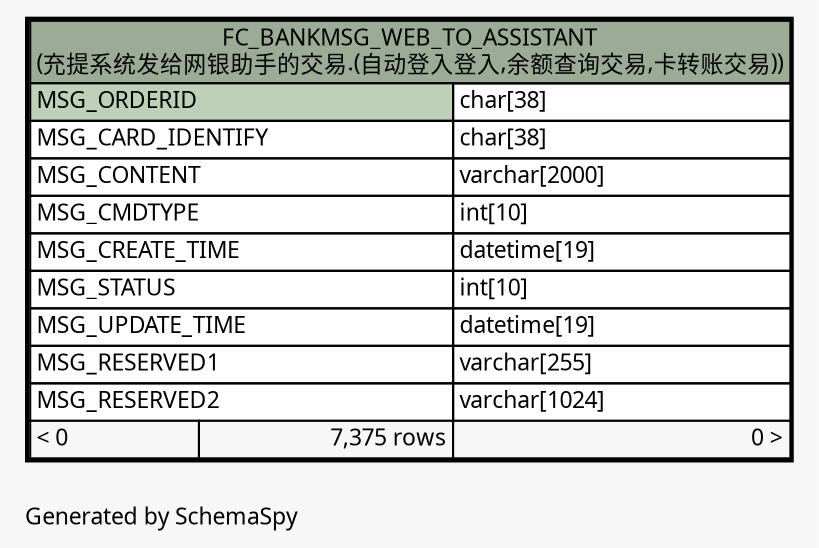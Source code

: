 // dot 2.26.0 on Linux 2.6.32-504.8.1.el6.x86_64
// SchemaSpy rev Unknown
digraph "oneDegreeRelationshipsDiagram" {
  graph [
    rankdir="RL"
    bgcolor="#f7f7f7"
    label="\nGenerated by SchemaSpy"
    labeljust="l"
    nodesep="0.18"
    ranksep="0.46"
    fontname="Microsoft YaHei"
    fontsize="11"
  ];
  node [
    fontname="Microsoft YaHei"
    fontsize="11"
    shape="plaintext"
  ];
  edge [
    arrowsize="0.8"
  ];
  "FC_BANKMSG_WEB_TO_ASSISTANT" [
    label=<
    <TABLE BORDER="2" CELLBORDER="1" CELLSPACING="0" BGCOLOR="#ffffff">
      <TR><TD COLSPAN="3" BGCOLOR="#9bab96" ALIGN="CENTER">FC_BANKMSG_WEB_TO_ASSISTANT<br/>(充提系统发给网银助手的交易.(自动登入登入,余额查询交易,卡转账交易))</TD></TR>
      <TR><TD PORT="MSG_ORDERID" COLSPAN="2" BGCOLOR="#bed1b8" ALIGN="LEFT">MSG_ORDERID</TD><TD PORT="MSG_ORDERID.type" ALIGN="LEFT">char[38]</TD></TR>
      <TR><TD PORT="MSG_CARD_IDENTIFY" COLSPAN="2" ALIGN="LEFT">MSG_CARD_IDENTIFY</TD><TD PORT="MSG_CARD_IDENTIFY.type" ALIGN="LEFT">char[38]</TD></TR>
      <TR><TD PORT="MSG_CONTENT" COLSPAN="2" ALIGN="LEFT">MSG_CONTENT</TD><TD PORT="MSG_CONTENT.type" ALIGN="LEFT">varchar[2000]</TD></TR>
      <TR><TD PORT="MSG_CMDTYPE" COLSPAN="2" ALIGN="LEFT">MSG_CMDTYPE</TD><TD PORT="MSG_CMDTYPE.type" ALIGN="LEFT">int[10]</TD></TR>
      <TR><TD PORT="MSG_CREATE_TIME" COLSPAN="2" ALIGN="LEFT">MSG_CREATE_TIME</TD><TD PORT="MSG_CREATE_TIME.type" ALIGN="LEFT">datetime[19]</TD></TR>
      <TR><TD PORT="MSG_STATUS" COLSPAN="2" ALIGN="LEFT">MSG_STATUS</TD><TD PORT="MSG_STATUS.type" ALIGN="LEFT">int[10]</TD></TR>
      <TR><TD PORT="MSG_UPDATE_TIME" COLSPAN="2" ALIGN="LEFT">MSG_UPDATE_TIME</TD><TD PORT="MSG_UPDATE_TIME.type" ALIGN="LEFT">datetime[19]</TD></TR>
      <TR><TD PORT="MSG_RESERVED1" COLSPAN="2" ALIGN="LEFT">MSG_RESERVED1</TD><TD PORT="MSG_RESERVED1.type" ALIGN="LEFT">varchar[255]</TD></TR>
      <TR><TD PORT="MSG_RESERVED2" COLSPAN="2" ALIGN="LEFT">MSG_RESERVED2</TD><TD PORT="MSG_RESERVED2.type" ALIGN="LEFT">varchar[1024]</TD></TR>
      <TR><TD ALIGN="LEFT" BGCOLOR="#f7f7f7">&lt; 0</TD><TD ALIGN="RIGHT" BGCOLOR="#f7f7f7">7,375 rows</TD><TD ALIGN="RIGHT" BGCOLOR="#f7f7f7">0 &gt;</TD></TR>
    </TABLE>>
    URL="FC_BANKMSG_WEB_TO_ASSISTANT.html"
    tooltip="FC_BANKMSG_WEB_TO_ASSISTANT"
  ];
}
